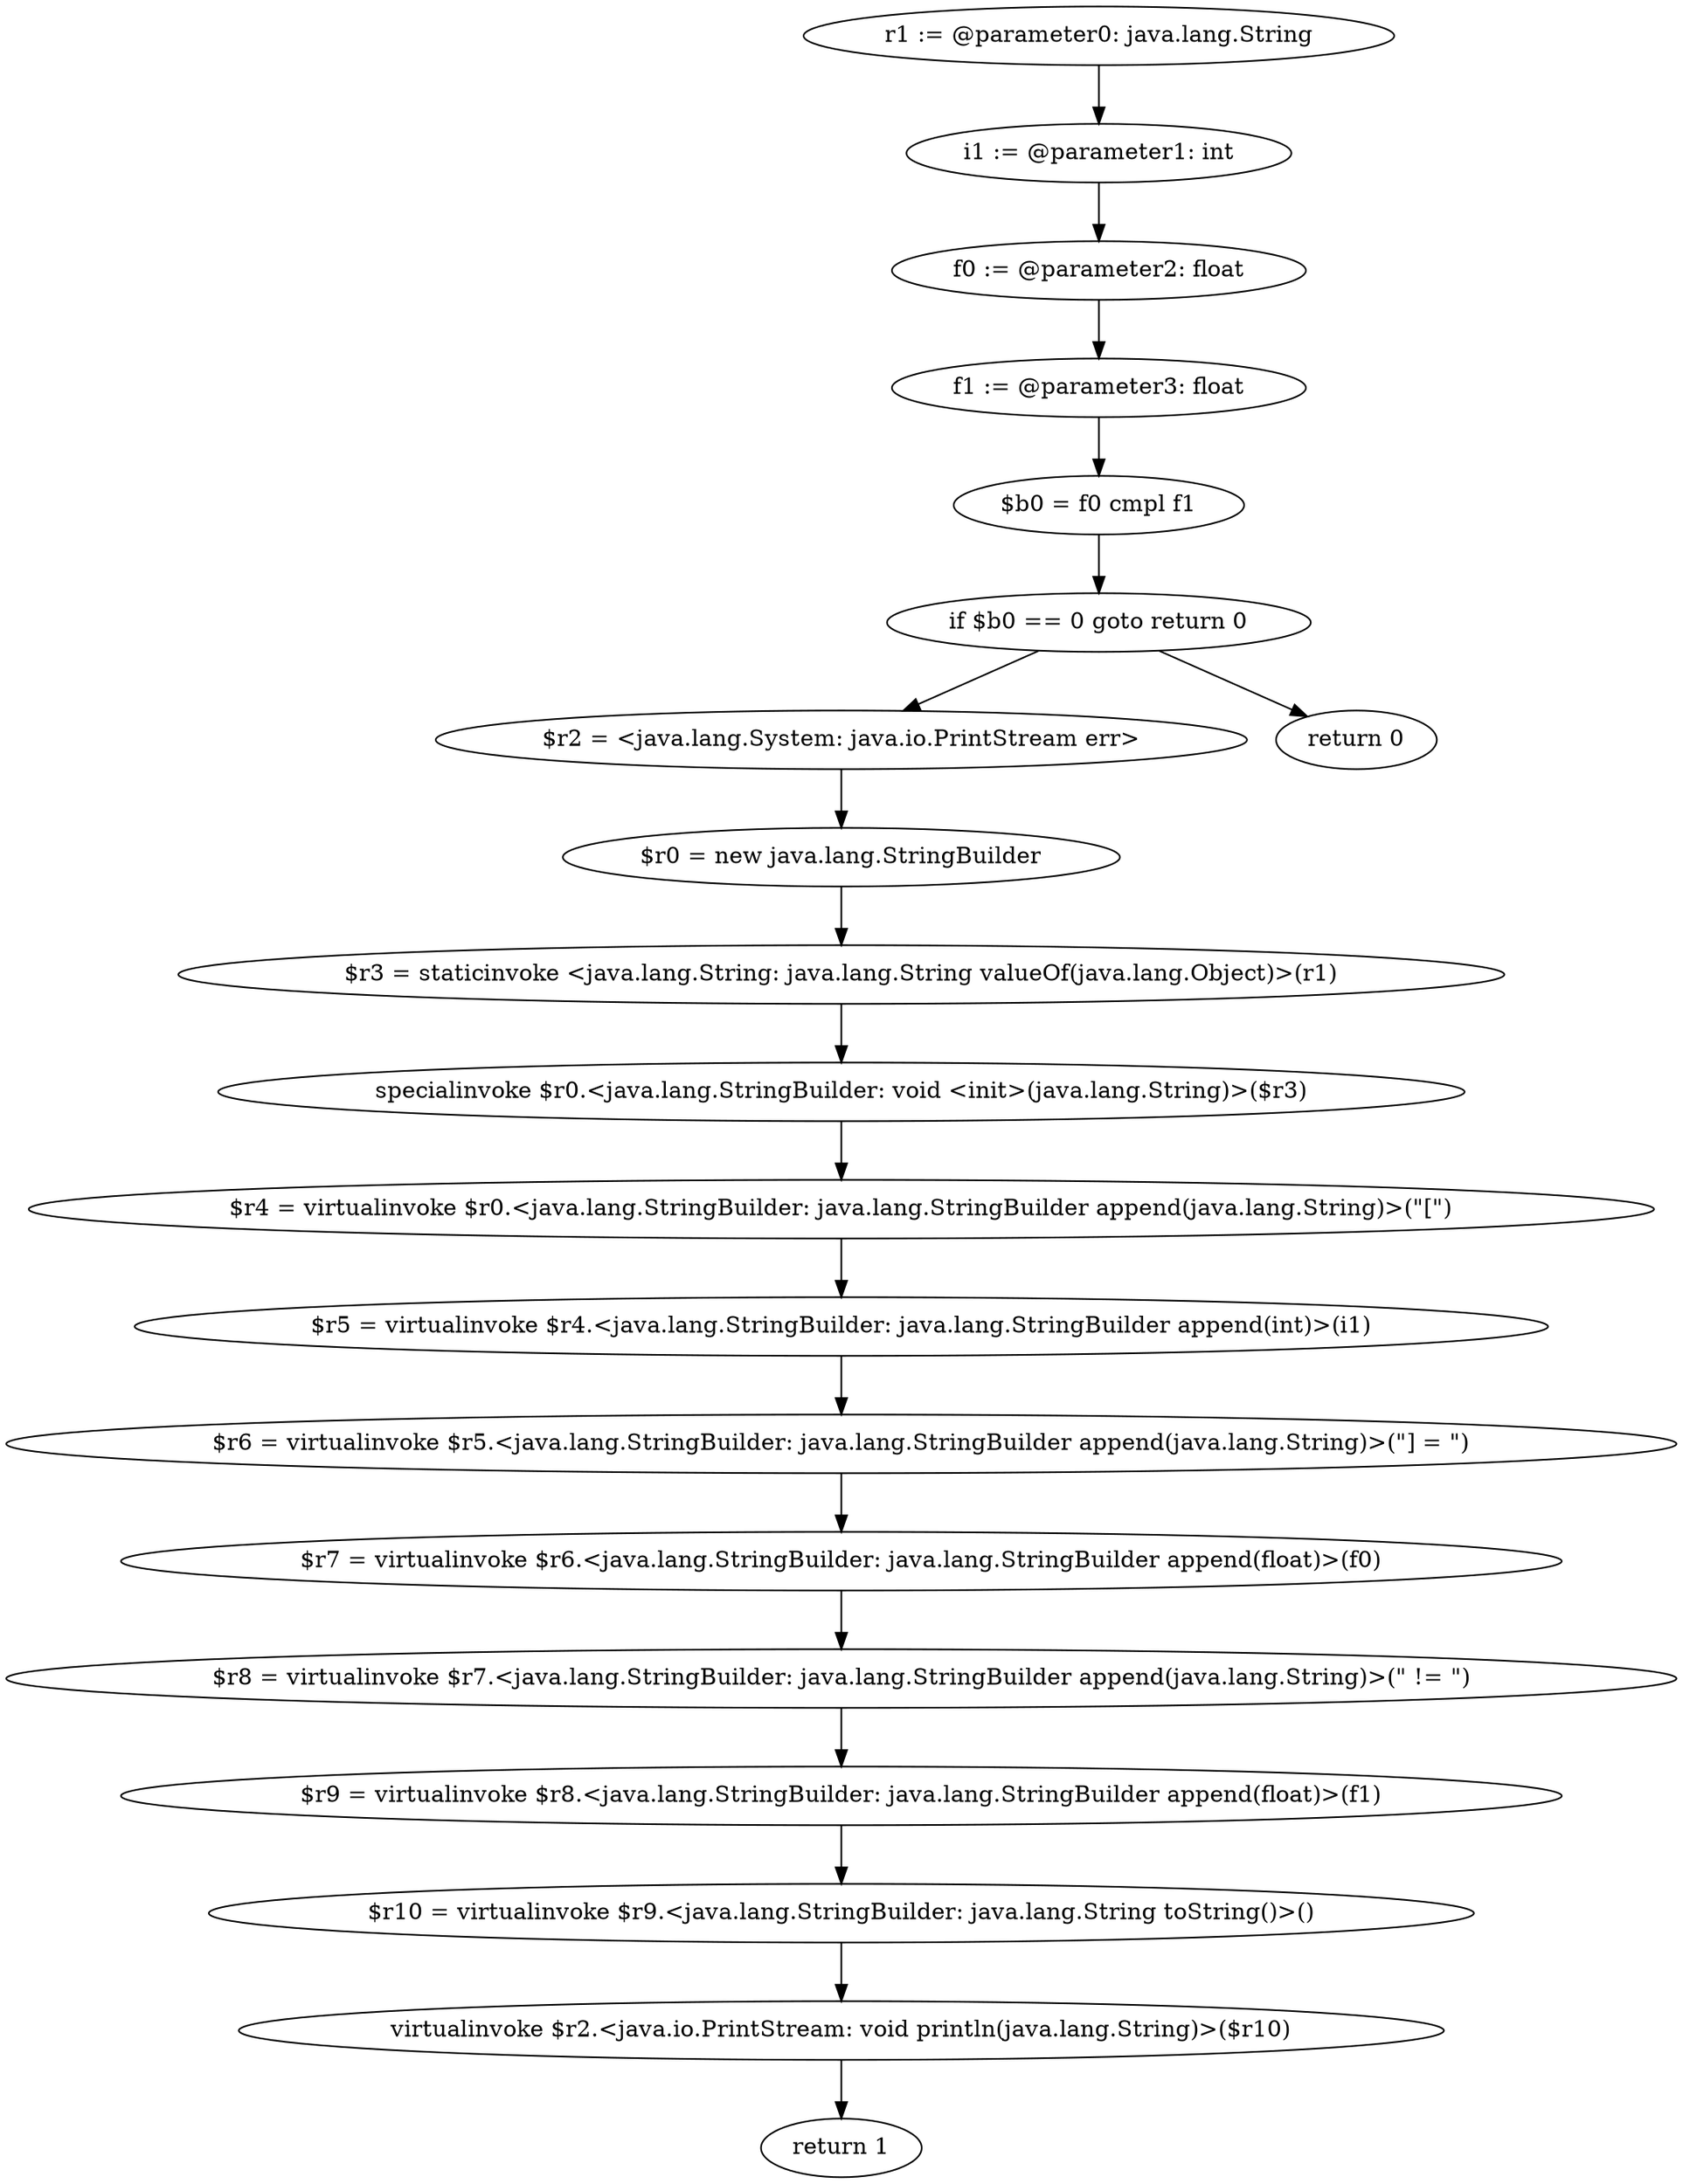 digraph "unitGraph" {
    "r1 := @parameter0: java.lang.String"
    "i1 := @parameter1: int"
    "f0 := @parameter2: float"
    "f1 := @parameter3: float"
    "$b0 = f0 cmpl f1"
    "if $b0 == 0 goto return 0"
    "$r2 = <java.lang.System: java.io.PrintStream err>"
    "$r0 = new java.lang.StringBuilder"
    "$r3 = staticinvoke <java.lang.String: java.lang.String valueOf(java.lang.Object)>(r1)"
    "specialinvoke $r0.<java.lang.StringBuilder: void <init>(java.lang.String)>($r3)"
    "$r4 = virtualinvoke $r0.<java.lang.StringBuilder: java.lang.StringBuilder append(java.lang.String)>(\"[\")"
    "$r5 = virtualinvoke $r4.<java.lang.StringBuilder: java.lang.StringBuilder append(int)>(i1)"
    "$r6 = virtualinvoke $r5.<java.lang.StringBuilder: java.lang.StringBuilder append(java.lang.String)>(\"] = \")"
    "$r7 = virtualinvoke $r6.<java.lang.StringBuilder: java.lang.StringBuilder append(float)>(f0)"
    "$r8 = virtualinvoke $r7.<java.lang.StringBuilder: java.lang.StringBuilder append(java.lang.String)>(\" != \")"
    "$r9 = virtualinvoke $r8.<java.lang.StringBuilder: java.lang.StringBuilder append(float)>(f1)"
    "$r10 = virtualinvoke $r9.<java.lang.StringBuilder: java.lang.String toString()>()"
    "virtualinvoke $r2.<java.io.PrintStream: void println(java.lang.String)>($r10)"
    "return 1"
    "return 0"
    "r1 := @parameter0: java.lang.String"->"i1 := @parameter1: int";
    "i1 := @parameter1: int"->"f0 := @parameter2: float";
    "f0 := @parameter2: float"->"f1 := @parameter3: float";
    "f1 := @parameter3: float"->"$b0 = f0 cmpl f1";
    "$b0 = f0 cmpl f1"->"if $b0 == 0 goto return 0";
    "if $b0 == 0 goto return 0"->"$r2 = <java.lang.System: java.io.PrintStream err>";
    "if $b0 == 0 goto return 0"->"return 0";
    "$r2 = <java.lang.System: java.io.PrintStream err>"->"$r0 = new java.lang.StringBuilder";
    "$r0 = new java.lang.StringBuilder"->"$r3 = staticinvoke <java.lang.String: java.lang.String valueOf(java.lang.Object)>(r1)";
    "$r3 = staticinvoke <java.lang.String: java.lang.String valueOf(java.lang.Object)>(r1)"->"specialinvoke $r0.<java.lang.StringBuilder: void <init>(java.lang.String)>($r3)";
    "specialinvoke $r0.<java.lang.StringBuilder: void <init>(java.lang.String)>($r3)"->"$r4 = virtualinvoke $r0.<java.lang.StringBuilder: java.lang.StringBuilder append(java.lang.String)>(\"[\")";
    "$r4 = virtualinvoke $r0.<java.lang.StringBuilder: java.lang.StringBuilder append(java.lang.String)>(\"[\")"->"$r5 = virtualinvoke $r4.<java.lang.StringBuilder: java.lang.StringBuilder append(int)>(i1)";
    "$r5 = virtualinvoke $r4.<java.lang.StringBuilder: java.lang.StringBuilder append(int)>(i1)"->"$r6 = virtualinvoke $r5.<java.lang.StringBuilder: java.lang.StringBuilder append(java.lang.String)>(\"] = \")";
    "$r6 = virtualinvoke $r5.<java.lang.StringBuilder: java.lang.StringBuilder append(java.lang.String)>(\"] = \")"->"$r7 = virtualinvoke $r6.<java.lang.StringBuilder: java.lang.StringBuilder append(float)>(f0)";
    "$r7 = virtualinvoke $r6.<java.lang.StringBuilder: java.lang.StringBuilder append(float)>(f0)"->"$r8 = virtualinvoke $r7.<java.lang.StringBuilder: java.lang.StringBuilder append(java.lang.String)>(\" != \")";
    "$r8 = virtualinvoke $r7.<java.lang.StringBuilder: java.lang.StringBuilder append(java.lang.String)>(\" != \")"->"$r9 = virtualinvoke $r8.<java.lang.StringBuilder: java.lang.StringBuilder append(float)>(f1)";
    "$r9 = virtualinvoke $r8.<java.lang.StringBuilder: java.lang.StringBuilder append(float)>(f1)"->"$r10 = virtualinvoke $r9.<java.lang.StringBuilder: java.lang.String toString()>()";
    "$r10 = virtualinvoke $r9.<java.lang.StringBuilder: java.lang.String toString()>()"->"virtualinvoke $r2.<java.io.PrintStream: void println(java.lang.String)>($r10)";
    "virtualinvoke $r2.<java.io.PrintStream: void println(java.lang.String)>($r10)"->"return 1";
}
